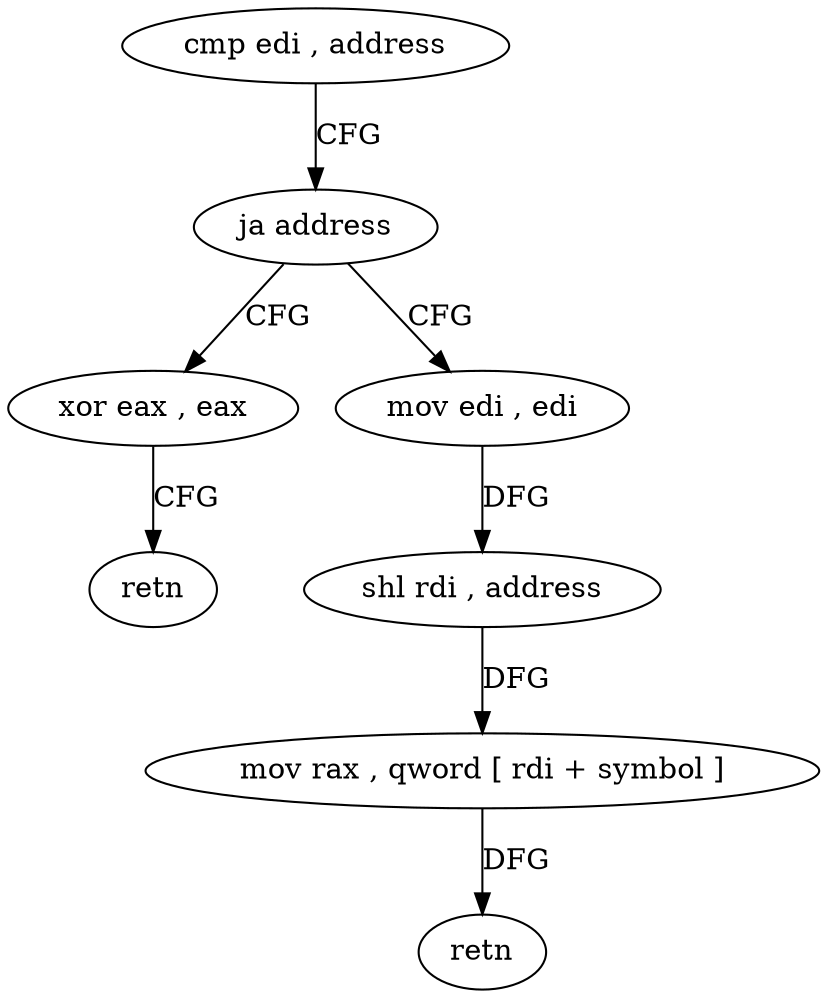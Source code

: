 digraph "func" {
"4266480" [label = "cmp edi , address" ]
"4266483" [label = "ja address" ]
"4266504" [label = "xor eax , eax" ]
"4266485" [label = "mov edi , edi" ]
"4266506" [label = "retn" ]
"4266487" [label = "shl rdi , address" ]
"4266491" [label = "mov rax , qword [ rdi + symbol ]" ]
"4266498" [label = "retn" ]
"4266480" -> "4266483" [ label = "CFG" ]
"4266483" -> "4266504" [ label = "CFG" ]
"4266483" -> "4266485" [ label = "CFG" ]
"4266504" -> "4266506" [ label = "CFG" ]
"4266485" -> "4266487" [ label = "DFG" ]
"4266487" -> "4266491" [ label = "DFG" ]
"4266491" -> "4266498" [ label = "DFG" ]
}
